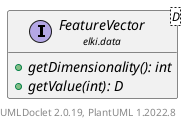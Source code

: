 @startuml
    remove .*\.(Instance|Par|Parameterizer|Factory)$
    set namespaceSeparator none
    hide empty fields
    hide empty methods

    interface "<size:14>FeatureVector.Factory\n<size:10>elki.data" as elki.data.FeatureVector.Factory<V extends FeatureVector<? extends D>, D> [[FeatureVector.Factory.html]] {
        {abstract} +newFeatureVector(A, ArrayAdapter<? extends D, A>): V extends FeatureVector<? extends D>
        {abstract} +getDefaultSerializer(): ByteBufferSerializer<V extends FeatureVector<? extends D>>
        {abstract} +getRestrictionClass(): Class<? super FeatureVector<? extends D>>
    }

    interface "<size:14>FeatureVector\n<size:10>elki.data" as elki.data.FeatureVector<D> [[FeatureVector.html]] {
        {abstract} +getDimensionality(): int
        {abstract} +getValue(int): D
    }

    elki.data.FeatureVector +-- elki.data.FeatureVector.Factory

    center footer UMLDoclet 2.0.19, PlantUML 1.2022.8
@enduml
